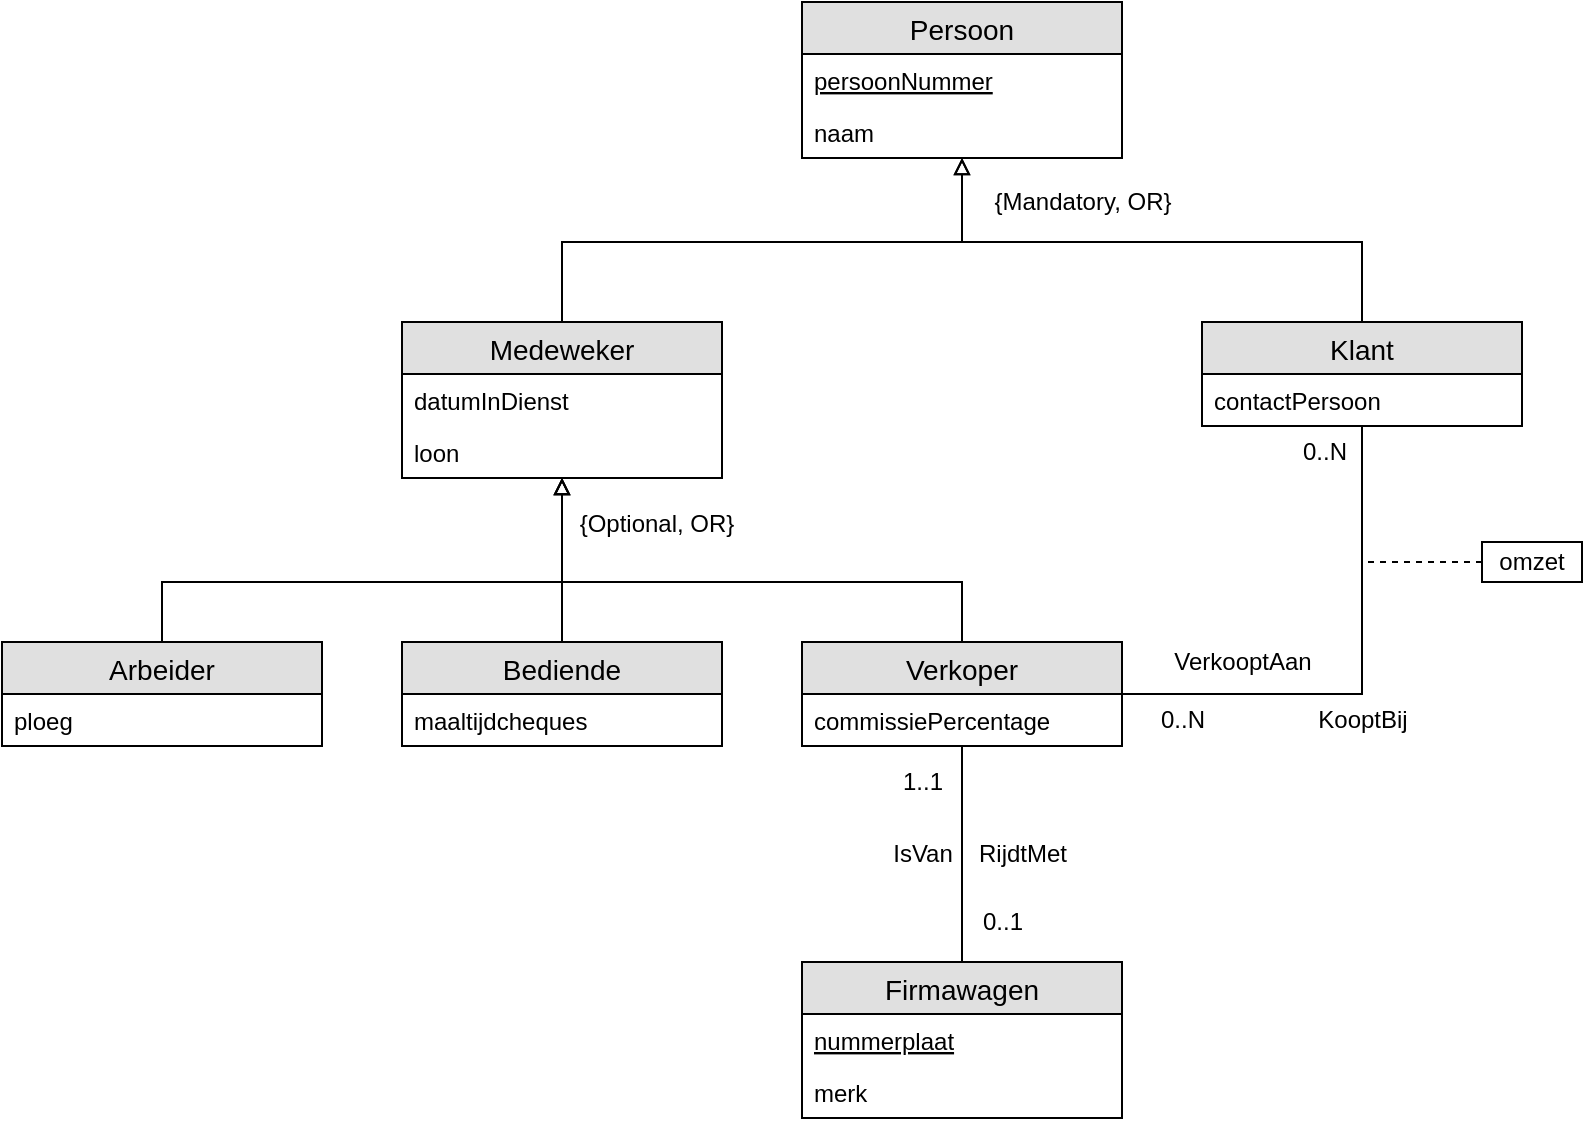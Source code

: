 <mxfile version="12.1.0" type="device" pages="1"><diagram id="USRimvOv3lP4tVwgqeB9" name="Page-1"><mxGraphModel dx="813" dy="597" grid="1" gridSize="10" guides="1" tooltips="1" connect="1" arrows="1" fold="1" page="1" pageScale="1" pageWidth="850" pageHeight="1100" math="0" shadow="0"><root><mxCell id="0"/><mxCell id="1" parent="0"/><mxCell id="BrpdMpULFXlh7TWFluzC-1" value="Persoon" style="swimlane;fontStyle=0;childLayout=stackLayout;horizontal=1;startSize=26;fillColor=#e0e0e0;horizontalStack=0;resizeParent=1;resizeParentMax=0;resizeLast=0;collapsible=1;marginBottom=0;swimlaneFillColor=#ffffff;align=center;fontSize=14;" parent="1" vertex="1"><mxGeometry x="440" y="80" width="160" height="78" as="geometry"/></mxCell><mxCell id="BrpdMpULFXlh7TWFluzC-2" value="persoonNummer" style="text;strokeColor=none;fillColor=none;spacingLeft=4;spacingRight=4;overflow=hidden;rotatable=0;points=[[0,0.5],[1,0.5]];portConstraint=eastwest;fontSize=12;fontStyle=4" parent="BrpdMpULFXlh7TWFluzC-1" vertex="1"><mxGeometry y="26" width="160" height="26" as="geometry"/></mxCell><mxCell id="BrpdMpULFXlh7TWFluzC-3" value="naam" style="text;strokeColor=none;fillColor=none;spacingLeft=4;spacingRight=4;overflow=hidden;rotatable=0;points=[[0,0.5],[1,0.5]];portConstraint=eastwest;fontSize=12;" parent="BrpdMpULFXlh7TWFluzC-1" vertex="1"><mxGeometry y="52" width="160" height="26" as="geometry"/></mxCell><mxCell id="DZ2rNqNLHJZrBuVcHQWn-27" style="edgeStyle=orthogonalEdgeStyle;rounded=0;orthogonalLoop=1;jettySize=auto;html=1;endArrow=block;endFill=0;" edge="1" parent="1" source="DZ2rNqNLHJZrBuVcHQWn-5" target="BrpdMpULFXlh7TWFluzC-1"><mxGeometry relative="1" as="geometry"><Array as="points"><mxPoint x="720" y="200"/><mxPoint x="520" y="200"/></Array></mxGeometry></mxCell><mxCell id="DZ2rNqNLHJZrBuVcHQWn-5" value="Klant" style="swimlane;fontStyle=0;childLayout=stackLayout;horizontal=1;startSize=26;fillColor=#e0e0e0;horizontalStack=0;resizeParent=1;resizeParentMax=0;resizeLast=0;collapsible=1;marginBottom=0;swimlaneFillColor=#ffffff;align=center;fontSize=14;" vertex="1" parent="1"><mxGeometry x="640" y="240" width="160" height="52" as="geometry"/></mxCell><mxCell id="DZ2rNqNLHJZrBuVcHQWn-6" value="contactPersoon" style="text;strokeColor=none;fillColor=none;spacingLeft=4;spacingRight=4;overflow=hidden;rotatable=0;points=[[0,0.5],[1,0.5]];portConstraint=eastwest;fontSize=12;fontStyle=0" vertex="1" parent="DZ2rNqNLHJZrBuVcHQWn-5"><mxGeometry y="26" width="160" height="26" as="geometry"/></mxCell><mxCell id="DZ2rNqNLHJZrBuVcHQWn-26" style="edgeStyle=orthogonalEdgeStyle;rounded=0;orthogonalLoop=1;jettySize=auto;html=1;endArrow=block;endFill=0;" edge="1" parent="1" source="DZ2rNqNLHJZrBuVcHQWn-1" target="BrpdMpULFXlh7TWFluzC-1"><mxGeometry relative="1" as="geometry"><Array as="points"><mxPoint x="320" y="200"/><mxPoint x="520" y="200"/></Array></mxGeometry></mxCell><mxCell id="DZ2rNqNLHJZrBuVcHQWn-28" value="{Mandatory, OR}" style="text;html=1;resizable=0;points=[];align=center;verticalAlign=middle;labelBackgroundColor=#ffffff;" vertex="1" connectable="0" parent="DZ2rNqNLHJZrBuVcHQWn-26"><mxGeometry x="0.825" relative="1" as="geometry"><mxPoint x="60" y="-3" as="offset"/></mxGeometry></mxCell><mxCell id="DZ2rNqNLHJZrBuVcHQWn-1" value="Medeweker" style="swimlane;fontStyle=0;childLayout=stackLayout;horizontal=1;startSize=26;fillColor=#e0e0e0;horizontalStack=0;resizeParent=1;resizeParentMax=0;resizeLast=0;collapsible=1;marginBottom=0;swimlaneFillColor=#ffffff;align=center;fontSize=14;" vertex="1" parent="1"><mxGeometry x="240" y="240" width="160" height="78" as="geometry"/></mxCell><mxCell id="DZ2rNqNLHJZrBuVcHQWn-2" value="datumInDienst" style="text;strokeColor=none;fillColor=none;spacingLeft=4;spacingRight=4;overflow=hidden;rotatable=0;points=[[0,0.5],[1,0.5]];portConstraint=eastwest;fontSize=12;fontStyle=0" vertex="1" parent="DZ2rNqNLHJZrBuVcHQWn-1"><mxGeometry y="26" width="160" height="26" as="geometry"/></mxCell><mxCell id="DZ2rNqNLHJZrBuVcHQWn-3" value="loon" style="text;strokeColor=none;fillColor=none;spacingLeft=4;spacingRight=4;overflow=hidden;rotatable=0;points=[[0,0.5],[1,0.5]];portConstraint=eastwest;fontSize=12;" vertex="1" parent="DZ2rNqNLHJZrBuVcHQWn-1"><mxGeometry y="52" width="160" height="26" as="geometry"/></mxCell><mxCell id="DZ2rNqNLHJZrBuVcHQWn-29" style="edgeStyle=orthogonalEdgeStyle;rounded=0;orthogonalLoop=1;jettySize=auto;html=1;endArrow=block;endFill=0;" edge="1" parent="1" source="DZ2rNqNLHJZrBuVcHQWn-9" target="DZ2rNqNLHJZrBuVcHQWn-1"><mxGeometry relative="1" as="geometry"><Array as="points"><mxPoint x="120" y="370"/><mxPoint x="320" y="370"/></Array></mxGeometry></mxCell><mxCell id="DZ2rNqNLHJZrBuVcHQWn-9" value="Arbeider" style="swimlane;fontStyle=0;childLayout=stackLayout;horizontal=1;startSize=26;fillColor=#e0e0e0;horizontalStack=0;resizeParent=1;resizeParentMax=0;resizeLast=0;collapsible=1;marginBottom=0;swimlaneFillColor=#ffffff;align=center;fontSize=14;" vertex="1" parent="1"><mxGeometry x="40" y="400" width="160" height="52" as="geometry"/></mxCell><mxCell id="DZ2rNqNLHJZrBuVcHQWn-11" value="ploeg" style="text;strokeColor=none;fillColor=none;spacingLeft=4;spacingRight=4;overflow=hidden;rotatable=0;points=[[0,0.5],[1,0.5]];portConstraint=eastwest;fontSize=12;" vertex="1" parent="DZ2rNqNLHJZrBuVcHQWn-9"><mxGeometry y="26" width="160" height="26" as="geometry"/></mxCell><mxCell id="DZ2rNqNLHJZrBuVcHQWn-30" style="edgeStyle=orthogonalEdgeStyle;rounded=0;orthogonalLoop=1;jettySize=auto;html=1;endArrow=block;endFill=0;" edge="1" parent="1" source="DZ2rNqNLHJZrBuVcHQWn-13" target="DZ2rNqNLHJZrBuVcHQWn-1"><mxGeometry relative="1" as="geometry"/></mxCell><mxCell id="DZ2rNqNLHJZrBuVcHQWn-13" value="Bediende" style="swimlane;fontStyle=0;childLayout=stackLayout;horizontal=1;startSize=26;fillColor=#e0e0e0;horizontalStack=0;resizeParent=1;resizeParentMax=0;resizeLast=0;collapsible=1;marginBottom=0;swimlaneFillColor=#ffffff;align=center;fontSize=14;" vertex="1" parent="1"><mxGeometry x="240" y="400" width="160" height="52" as="geometry"/></mxCell><mxCell id="DZ2rNqNLHJZrBuVcHQWn-14" value="maaltijdcheques" style="text;strokeColor=none;fillColor=none;spacingLeft=4;spacingRight=4;overflow=hidden;rotatable=0;points=[[0,0.5],[1,0.5]];portConstraint=eastwest;fontSize=12;" vertex="1" parent="DZ2rNqNLHJZrBuVcHQWn-13"><mxGeometry y="26" width="160" height="26" as="geometry"/></mxCell><mxCell id="DZ2rNqNLHJZrBuVcHQWn-31" style="edgeStyle=orthogonalEdgeStyle;rounded=0;orthogonalLoop=1;jettySize=auto;html=1;endArrow=block;endFill=0;" edge="1" parent="1" source="DZ2rNqNLHJZrBuVcHQWn-16" target="DZ2rNqNLHJZrBuVcHQWn-1"><mxGeometry relative="1" as="geometry"><Array as="points"><mxPoint x="520" y="370"/><mxPoint x="320" y="370"/></Array></mxGeometry></mxCell><mxCell id="DZ2rNqNLHJZrBuVcHQWn-32" value="{Optional, OR}" style="text;html=1;resizable=0;points=[];align=center;verticalAlign=middle;labelBackgroundColor=#ffffff;" vertex="1" connectable="0" parent="DZ2rNqNLHJZrBuVcHQWn-31"><mxGeometry x="0.75" y="-2" relative="1" as="geometry"><mxPoint x="44.5" y="-12" as="offset"/></mxGeometry></mxCell><mxCell id="DZ2rNqNLHJZrBuVcHQWn-33" style="edgeStyle=orthogonalEdgeStyle;rounded=0;orthogonalLoop=1;jettySize=auto;html=1;endArrow=none;endFill=0;" edge="1" parent="1" source="DZ2rNqNLHJZrBuVcHQWn-16" target="DZ2rNqNLHJZrBuVcHQWn-5"><mxGeometry relative="1" as="geometry"/></mxCell><mxCell id="DZ2rNqNLHJZrBuVcHQWn-34" value="KooptBij" style="text;html=1;resizable=0;points=[];align=center;verticalAlign=middle;labelBackgroundColor=#ffffff;" vertex="1" connectable="0" parent="DZ2rNqNLHJZrBuVcHQWn-33"><mxGeometry x="-0.331" y="2" relative="1" as="geometry"><mxPoint x="35" y="15" as="offset"/></mxGeometry></mxCell><mxCell id="DZ2rNqNLHJZrBuVcHQWn-35" value="VerkooptAan" style="text;html=1;resizable=0;points=[];align=center;verticalAlign=middle;labelBackgroundColor=#ffffff;" vertex="1" connectable="0" parent="DZ2rNqNLHJZrBuVcHQWn-33"><mxGeometry x="-0.211" y="1" relative="1" as="geometry"><mxPoint x="-40" y="-15" as="offset"/></mxGeometry></mxCell><mxCell id="DZ2rNqNLHJZrBuVcHQWn-36" value="0..N" style="text;html=1;resizable=0;points=[];align=center;verticalAlign=middle;labelBackgroundColor=#ffffff;" vertex="1" connectable="0" parent="DZ2rNqNLHJZrBuVcHQWn-33"><mxGeometry x="0.876" y="-2" relative="1" as="geometry"><mxPoint x="-21.5" y="-3" as="offset"/></mxGeometry></mxCell><mxCell id="DZ2rNqNLHJZrBuVcHQWn-37" value="0..N" style="text;html=1;resizable=0;points=[];align=center;verticalAlign=middle;labelBackgroundColor=#ffffff;" vertex="1" connectable="0" parent="DZ2rNqNLHJZrBuVcHQWn-33"><mxGeometry x="-0.787" relative="1" as="geometry"><mxPoint x="3" y="13" as="offset"/></mxGeometry></mxCell><mxCell id="DZ2rNqNLHJZrBuVcHQWn-38" style="edgeStyle=orthogonalEdgeStyle;rounded=0;orthogonalLoop=1;jettySize=auto;html=1;endArrow=none;endFill=0;" edge="1" parent="1" source="DZ2rNqNLHJZrBuVcHQWn-16" target="DZ2rNqNLHJZrBuVcHQWn-19"><mxGeometry relative="1" as="geometry"/></mxCell><mxCell id="DZ2rNqNLHJZrBuVcHQWn-39" value="RijdtMet" style="text;html=1;resizable=0;points=[];align=center;verticalAlign=middle;labelBackgroundColor=#ffffff;" vertex="1" connectable="0" parent="DZ2rNqNLHJZrBuVcHQWn-38"><mxGeometry x="-0.147" y="-1" relative="1" as="geometry"><mxPoint x="31" y="8" as="offset"/></mxGeometry></mxCell><mxCell id="DZ2rNqNLHJZrBuVcHQWn-40" value="IsVan" style="text;html=1;resizable=0;points=[];align=center;verticalAlign=middle;labelBackgroundColor=#ffffff;" vertex="1" connectable="0" parent="DZ2rNqNLHJZrBuVcHQWn-38"><mxGeometry x="-0.287" y="-1" relative="1" as="geometry"><mxPoint x="-19" y="15.5" as="offset"/></mxGeometry></mxCell><mxCell id="DZ2rNqNLHJZrBuVcHQWn-41" value="0..1" style="text;html=1;resizable=0;points=[];align=center;verticalAlign=middle;labelBackgroundColor=#ffffff;" vertex="1" connectable="0" parent="DZ2rNqNLHJZrBuVcHQWn-38"><mxGeometry x="0.683" y="1" relative="1" as="geometry"><mxPoint x="19" y="-3" as="offset"/></mxGeometry></mxCell><mxCell id="DZ2rNqNLHJZrBuVcHQWn-42" value="1..1" style="text;html=1;resizable=0;points=[];align=center;verticalAlign=middle;labelBackgroundColor=#ffffff;" vertex="1" connectable="0" parent="DZ2rNqNLHJZrBuVcHQWn-38"><mxGeometry x="-0.67" y="1" relative="1" as="geometry"><mxPoint x="-21" as="offset"/></mxGeometry></mxCell><mxCell id="DZ2rNqNLHJZrBuVcHQWn-16" value="Verkoper" style="swimlane;fontStyle=0;childLayout=stackLayout;horizontal=1;startSize=26;fillColor=#e0e0e0;horizontalStack=0;resizeParent=1;resizeParentMax=0;resizeLast=0;collapsible=1;marginBottom=0;swimlaneFillColor=#ffffff;align=center;fontSize=14;" vertex="1" parent="1"><mxGeometry x="440" y="400" width="160" height="52" as="geometry"/></mxCell><mxCell id="DZ2rNqNLHJZrBuVcHQWn-17" value="commissiePercentage" style="text;strokeColor=none;fillColor=none;spacingLeft=4;spacingRight=4;overflow=hidden;rotatable=0;points=[[0,0.5],[1,0.5]];portConstraint=eastwest;fontSize=12;" vertex="1" parent="DZ2rNqNLHJZrBuVcHQWn-16"><mxGeometry y="26" width="160" height="26" as="geometry"/></mxCell><mxCell id="DZ2rNqNLHJZrBuVcHQWn-19" value="Firmawagen" style="swimlane;fontStyle=0;childLayout=stackLayout;horizontal=1;startSize=26;fillColor=#e0e0e0;horizontalStack=0;resizeParent=1;resizeParentMax=0;resizeLast=0;collapsible=1;marginBottom=0;swimlaneFillColor=#ffffff;align=center;fontSize=14;" vertex="1" parent="1"><mxGeometry x="440" y="560" width="160" height="78" as="geometry"/></mxCell><mxCell id="DZ2rNqNLHJZrBuVcHQWn-20" value="nummerplaat" style="text;strokeColor=none;fillColor=none;spacingLeft=4;spacingRight=4;overflow=hidden;rotatable=0;points=[[0,0.5],[1,0.5]];portConstraint=eastwest;fontSize=12;fontStyle=4" vertex="1" parent="DZ2rNqNLHJZrBuVcHQWn-19"><mxGeometry y="26" width="160" height="26" as="geometry"/></mxCell><mxCell id="DZ2rNqNLHJZrBuVcHQWn-21" value="merk" style="text;strokeColor=none;fillColor=none;spacingLeft=4;spacingRight=4;overflow=hidden;rotatable=0;points=[[0,0.5],[1,0.5]];portConstraint=eastwest;fontSize=12;fontStyle=0" vertex="1" parent="DZ2rNqNLHJZrBuVcHQWn-19"><mxGeometry y="52" width="160" height="26" as="geometry"/></mxCell><mxCell id="DZ2rNqNLHJZrBuVcHQWn-43" value="omzet" style="rounded=0;whiteSpace=wrap;html=1;" vertex="1" parent="1"><mxGeometry x="780" y="350" width="50" height="20" as="geometry"/></mxCell><mxCell id="DZ2rNqNLHJZrBuVcHQWn-44" value="" style="endArrow=none;dashed=1;html=1;" edge="1" parent="1" source="DZ2rNqNLHJZrBuVcHQWn-43"><mxGeometry width="50" height="50" relative="1" as="geometry"><mxPoint x="780" y="440" as="sourcePoint"/><mxPoint x="720" y="360" as="targetPoint"/></mxGeometry></mxCell></root></mxGraphModel></diagram></mxfile>